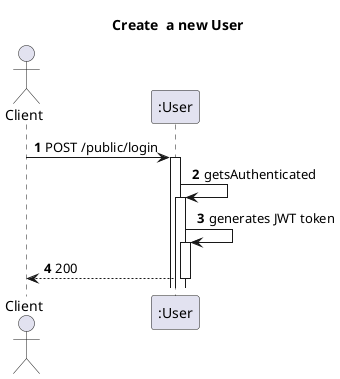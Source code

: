 @startuml
'https://plantuml.com/sequence-diagram
autoactivate on
autonumber
title  Create  a new User

autonumber

actor "Client" as Ac
participant ":User" as Auth



Ac->Auth:POST /public/login
Auth->Auth:getsAuthenticated
Auth->Auth:generates JWT token
Auth-->Ac:200









@enduml